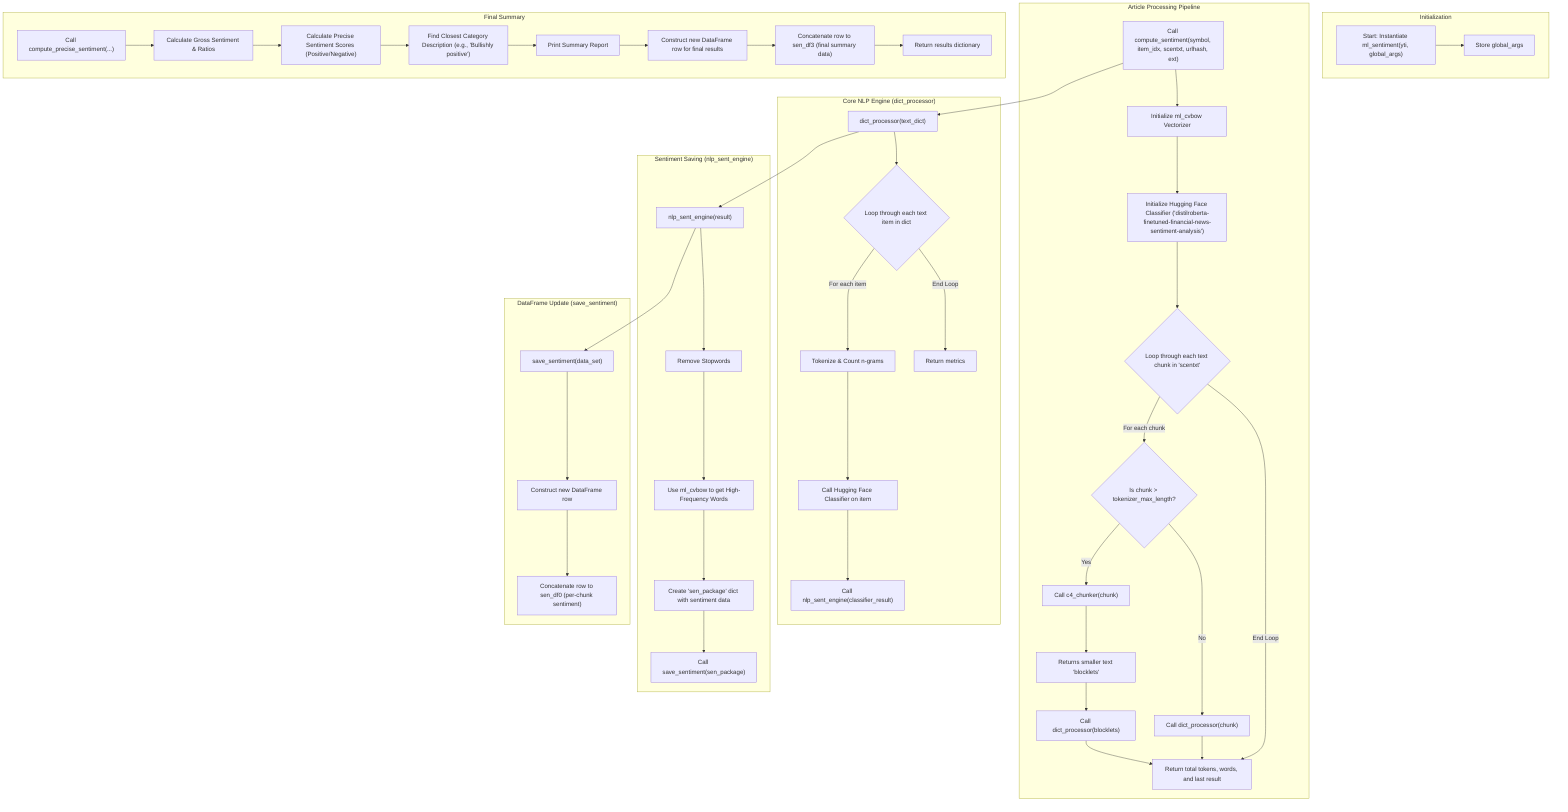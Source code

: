 graph TD
    subgraph Initialization
        A["Start: Instantiate ml_sentiment(yti, global_args)"] --> B["Store global_args"];
    end

    subgraph "Article Processing Pipeline"
        C["Call compute_sentiment(symbol, item_idx, scentxt, urlhash, ext)"] --> D["Initialize ml_cvbow Vectorizer"];
        D --> E["Initialize Hugging Face Classifier ('distilroberta-finetuned-financial-news-sentiment-analysis')"];
        E --> F{"Loop through each text chunk in 'scentxt'"};
        F -- For each chunk --> G{"Is chunk > tokenizer_max_length?"};
        
        G -- Yes --> H["Call c4_chunker(chunk)"];
        H --> I["Returns smaller text 'blocklets'"];
        I --> J["Call dict_processor(blocklets)"];
        
        G -- No --> K["Call dict_processor(chunk)"];
        
        J --> L["Return total tokens, words, and last result"];
        K --> L;
        F -- End Loop --> L;
    end

    subgraph "Core NLP Engine (dict_processor)"
        M["dict_processor(text_dict)"] --> N{"Loop through each text item in dict"};
        N -- For each item --> O["Tokenize & Count n-grams"];
        O --> P["Call Hugging Face Classifier on item"];
        P --> Q["Call nlp_sent_engine(classifier_result)"];
        N -- End Loop --> R["Return metrics"];
    end

    subgraph "Sentiment Saving (nlp_sent_engine)"
        S["nlp_sent_engine(result)"] --> T["Remove Stopwords"];
        T --> U["Use ml_cvbow to get High-Frequency Words"];
        U --> V["Create 'sen_package' dict with sentiment data"];
        V --> W["Call save_sentiment(sen_package)"];
    end

    subgraph "DataFrame Update (save_sentiment)"
        X["save_sentiment(data_set)"] --> Y["Construct new DataFrame row"];
        Y --> Z["Concatenate row to sen_df0 (per-chunk sentiment)"];
    end

    subgraph "Final Summary"
        AA["Call compute_precise_sentiment(...)"] --> BB["Calculate Gross Sentiment & Ratios"];
        BB --> CC["Calculate Precise Sentiment Scores (Positive/Negative)"];
        CC --> DD["Find Closest Category Description (e.g., 'Bullishly positive')"];
        DD --> EE["Print Summary Report"];
        EE --> FF["Construct new DataFrame row for final results"];
        FF --> GG["Concatenate row to sen_df3 (final summary data)"];
        GG --> HH["Return results dictionary"];
    end

    %% Connections
    C --> M;
    M --> S;
    S --> X;